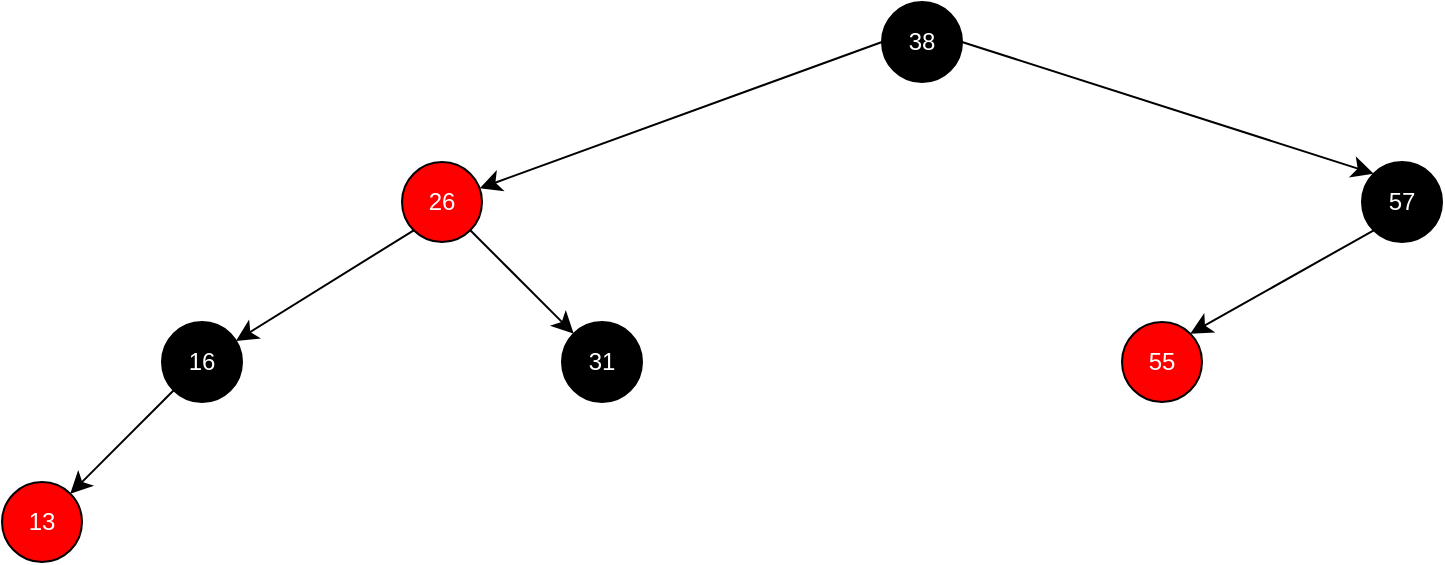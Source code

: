 <mxfile version="26.1.0">
  <diagram name="Page-1" id="0SPReu9aLa6vpfy4DUaP">
    <mxGraphModel dx="1201" dy="485" grid="1" gridSize="10" guides="1" tooltips="1" connect="1" arrows="1" fold="1" page="0" pageScale="1" pageWidth="10000" pageHeight="10000" math="0" shadow="0">
      <root>
        <mxCell id="0" />
        <mxCell id="1" parent="0" />
        <mxCell id="xW1WxsuJ4SY141OiH60K-1" value="38" style="ellipse;whiteSpace=wrap;html=1;aspect=fixed;fillColor=#000000;fontColor=#FFFFFF;" vertex="1" parent="1">
          <mxGeometry x="160" y="160" width="40" height="40" as="geometry" />
        </mxCell>
        <mxCell id="xW1WxsuJ4SY141OiH60K-2" value="26" style="ellipse;whiteSpace=wrap;html=1;aspect=fixed;fillColor=#FF0000;fontColor=#FFFFFF;" vertex="1" parent="1">
          <mxGeometry x="-80" y="240" width="40" height="40" as="geometry" />
        </mxCell>
        <mxCell id="xW1WxsuJ4SY141OiH60K-3" value="57" style="ellipse;whiteSpace=wrap;html=1;aspect=fixed;fillColor=#000000;fontColor=#FFFFFF;" vertex="1" parent="1">
          <mxGeometry x="400" y="240" width="40" height="40" as="geometry" />
        </mxCell>
        <mxCell id="xW1WxsuJ4SY141OiH60K-4" value="31" style="ellipse;whiteSpace=wrap;html=1;aspect=fixed;fillColor=#000000;fontColor=#FFFFFF;" vertex="1" parent="1">
          <mxGeometry y="320" width="40" height="40" as="geometry" />
        </mxCell>
        <mxCell id="xW1WxsuJ4SY141OiH60K-5" value="" style="endArrow=classic;html=1;rounded=0;fontSize=12;startSize=8;endSize=8;curved=1;exitX=0;exitY=0.5;exitDx=0;exitDy=0;" edge="1" parent="1" source="xW1WxsuJ4SY141OiH60K-1" target="xW1WxsuJ4SY141OiH60K-2">
          <mxGeometry width="50" height="50" relative="1" as="geometry">
            <mxPoint x="180" y="320" as="sourcePoint" />
            <mxPoint x="230" y="270" as="targetPoint" />
          </mxGeometry>
        </mxCell>
        <mxCell id="xW1WxsuJ4SY141OiH60K-6" value="" style="endArrow=classic;html=1;rounded=0;fontSize=12;startSize=8;endSize=8;curved=1;exitX=1;exitY=0.5;exitDx=0;exitDy=0;entryX=0;entryY=0;entryDx=0;entryDy=0;" edge="1" parent="1" source="xW1WxsuJ4SY141OiH60K-1" target="xW1WxsuJ4SY141OiH60K-3">
          <mxGeometry width="50" height="50" relative="1" as="geometry">
            <mxPoint x="180" y="320" as="sourcePoint" />
            <mxPoint x="230" y="270" as="targetPoint" />
          </mxGeometry>
        </mxCell>
        <mxCell id="xW1WxsuJ4SY141OiH60K-7" value="" style="endArrow=classic;html=1;rounded=0;fontSize=12;startSize=8;endSize=8;curved=1;exitX=1;exitY=1;exitDx=0;exitDy=0;entryX=0;entryY=0;entryDx=0;entryDy=0;" edge="1" parent="1" source="xW1WxsuJ4SY141OiH60K-2" target="xW1WxsuJ4SY141OiH60K-4">
          <mxGeometry width="50" height="50" relative="1" as="geometry">
            <mxPoint x="180" y="230" as="sourcePoint" />
            <mxPoint x="230" y="180" as="targetPoint" />
          </mxGeometry>
        </mxCell>
        <mxCell id="xW1WxsuJ4SY141OiH60K-8" value="16" style="ellipse;whiteSpace=wrap;html=1;aspect=fixed;fillColor=#000000;fontColor=#FFFFFF;" vertex="1" parent="1">
          <mxGeometry x="-200" y="320" width="40" height="40" as="geometry" />
        </mxCell>
        <mxCell id="xW1WxsuJ4SY141OiH60K-9" value="" style="endArrow=classic;html=1;rounded=0;fontSize=12;startSize=8;endSize=8;curved=1;exitX=0;exitY=1;exitDx=0;exitDy=0;" edge="1" parent="1" source="xW1WxsuJ4SY141OiH60K-2" target="xW1WxsuJ4SY141OiH60K-8">
          <mxGeometry width="50" height="50" relative="1" as="geometry">
            <mxPoint x="-60" y="360" as="sourcePoint" />
            <mxPoint x="-10" y="310" as="targetPoint" />
          </mxGeometry>
        </mxCell>
        <mxCell id="xW1WxsuJ4SY141OiH60K-10" value="13" style="ellipse;whiteSpace=wrap;html=1;aspect=fixed;fillColor=#FF0000;fontColor=#FFFFFF;" vertex="1" parent="1">
          <mxGeometry x="-280" y="400" width="40" height="40" as="geometry" />
        </mxCell>
        <mxCell id="xW1WxsuJ4SY141OiH60K-11" value="" style="endArrow=classic;html=1;rounded=0;fontSize=12;startSize=8;endSize=8;curved=1;exitX=0;exitY=1;exitDx=0;exitDy=0;" edge="1" parent="1" source="xW1WxsuJ4SY141OiH60K-8" target="xW1WxsuJ4SY141OiH60K-10">
          <mxGeometry width="50" height="50" relative="1" as="geometry">
            <mxPoint x="-140" y="410" as="sourcePoint" />
            <mxPoint x="-90" y="360" as="targetPoint" />
          </mxGeometry>
        </mxCell>
        <mxCell id="xW1WxsuJ4SY141OiH60K-12" value="55" style="ellipse;whiteSpace=wrap;html=1;aspect=fixed;fillColor=#FF0000;fontColor=#FFFFFF;" vertex="1" parent="1">
          <mxGeometry x="280" y="320" width="40" height="40" as="geometry" />
        </mxCell>
        <mxCell id="xW1WxsuJ4SY141OiH60K-13" value="" style="endArrow=classic;html=1;rounded=0;fontSize=12;startSize=8;endSize=8;curved=1;exitX=0;exitY=1;exitDx=0;exitDy=0;entryX=1;entryY=0;entryDx=0;entryDy=0;" edge="1" parent="1" source="xW1WxsuJ4SY141OiH60K-3" target="xW1WxsuJ4SY141OiH60K-12">
          <mxGeometry width="50" height="50" relative="1" as="geometry">
            <mxPoint x="320" y="300" as="sourcePoint" />
            <mxPoint x="370" y="250" as="targetPoint" />
          </mxGeometry>
        </mxCell>
      </root>
    </mxGraphModel>
  </diagram>
</mxfile>
